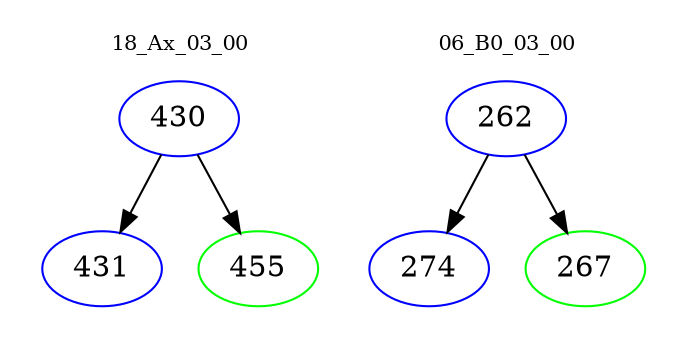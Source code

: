 digraph{
subgraph cluster_0 {
color = white
label = "18_Ax_03_00";
fontsize=10;
T0_430 [label="430", color="blue"]
T0_430 -> T0_431 [color="black"]
T0_431 [label="431", color="blue"]
T0_430 -> T0_455 [color="black"]
T0_455 [label="455", color="green"]
}
subgraph cluster_1 {
color = white
label = "06_B0_03_00";
fontsize=10;
T1_262 [label="262", color="blue"]
T1_262 -> T1_274 [color="black"]
T1_274 [label="274", color="blue"]
T1_262 -> T1_267 [color="black"]
T1_267 [label="267", color="green"]
}
}
